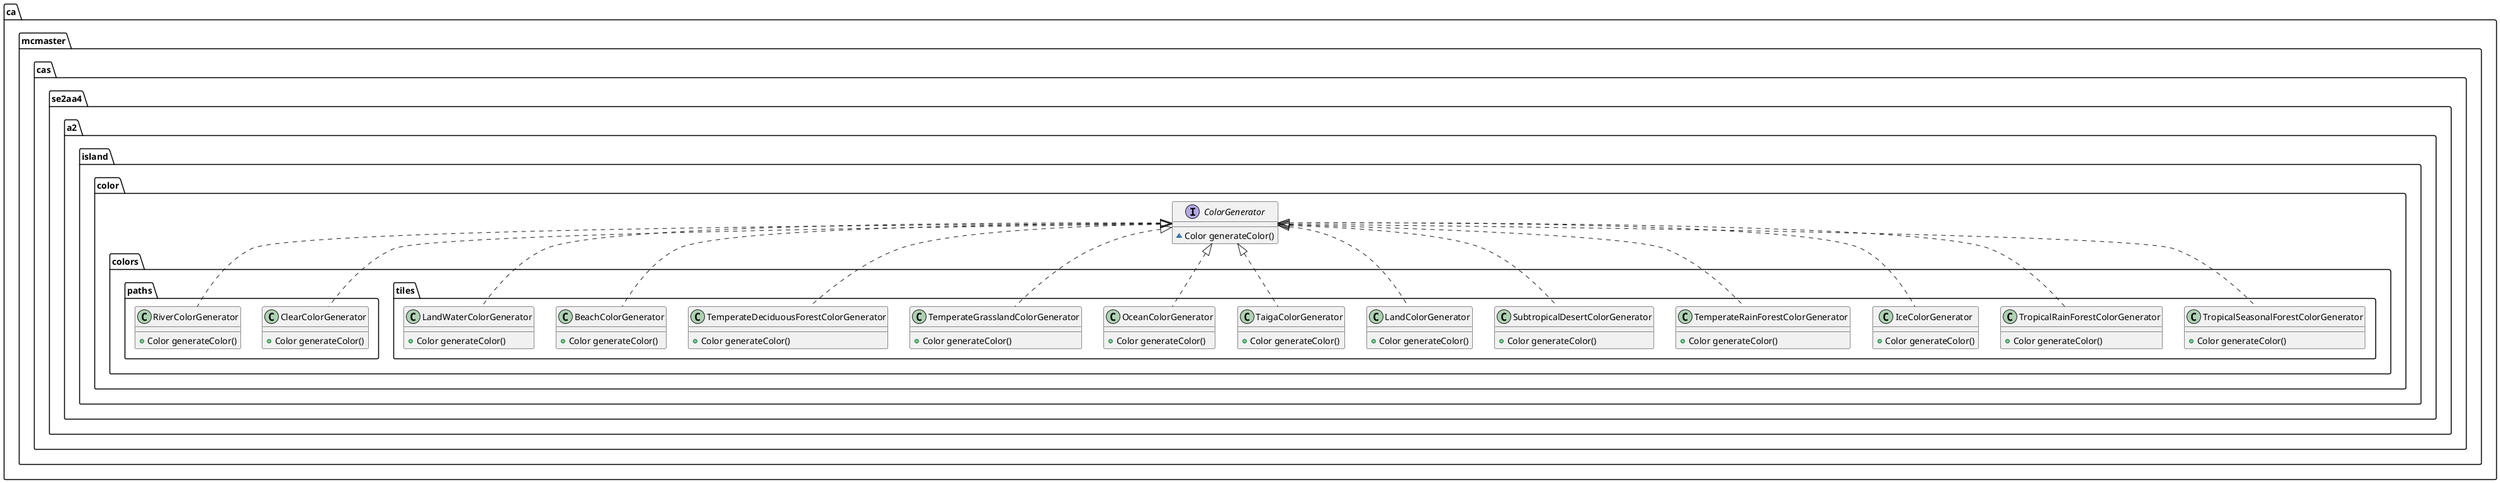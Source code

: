 @startuml
class ca.mcmaster.cas.se2aa4.a2.island.color.colors.tiles.TropicalSeasonalForestColorGenerator {
+ Color generateColor()
}
class ca.mcmaster.cas.se2aa4.a2.island.color.colors.tiles.TropicalRainForestColorGenerator {
+ Color generateColor()
}
class ca.mcmaster.cas.se2aa4.a2.island.color.colors.tiles.IceColorGenerator {
+ Color generateColor()
}
class ca.mcmaster.cas.se2aa4.a2.island.color.colors.tiles.TemperateRainForestColorGenerator {
+ Color generateColor()
}
class ca.mcmaster.cas.se2aa4.a2.island.color.colors.tiles.SubtropicalDesertColorGenerator {
+ Color generateColor()
}
class ca.mcmaster.cas.se2aa4.a2.island.color.colors.tiles.LandColorGenerator {
+ Color generateColor()
}
class ca.mcmaster.cas.se2aa4.a2.island.color.colors.tiles.TaigaColorGenerator {
+ Color generateColor()
}
class ca.mcmaster.cas.se2aa4.a2.island.color.colors.tiles.OceanColorGenerator {
+ Color generateColor()
}
class ca.mcmaster.cas.se2aa4.a2.island.color.colors.tiles.TemperateGrasslandColorGenerator {
+ Color generateColor()
}
class ca.mcmaster.cas.se2aa4.a2.island.color.colors.tiles.TemperateDeciduousForestColorGenerator {
+ Color generateColor()
}
class ca.mcmaster.cas.se2aa4.a2.island.color.colors.paths.ClearColorGenerator {
+ Color generateColor()
}
class ca.mcmaster.cas.se2aa4.a2.island.color.colors.paths.RiverColorGenerator {
+ Color generateColor()
}
interface ca.mcmaster.cas.se2aa4.a2.island.color.ColorGenerator {
~ Color generateColor()
}
class ca.mcmaster.cas.se2aa4.a2.island.color.colors.tiles.BeachColorGenerator {
+ Color generateColor()
}
class ca.mcmaster.cas.se2aa4.a2.island.color.colors.tiles.LandWaterColorGenerator {
+ Color generateColor()
}


ca.mcmaster.cas.se2aa4.a2.island.color.ColorGenerator <|.. ca.mcmaster.cas.se2aa4.a2.island.color.colors.tiles.TropicalSeasonalForestColorGenerator
ca.mcmaster.cas.se2aa4.a2.island.color.ColorGenerator <|.. ca.mcmaster.cas.se2aa4.a2.island.color.colors.tiles.TropicalRainForestColorGenerator
ca.mcmaster.cas.se2aa4.a2.island.color.ColorGenerator <|.. ca.mcmaster.cas.se2aa4.a2.island.color.colors.tiles.IceColorGenerator
ca.mcmaster.cas.se2aa4.a2.island.color.ColorGenerator <|.. ca.mcmaster.cas.se2aa4.a2.island.color.colors.tiles.TemperateRainForestColorGenerator
ca.mcmaster.cas.se2aa4.a2.island.color.ColorGenerator <|.. ca.mcmaster.cas.se2aa4.a2.island.color.colors.tiles.SubtropicalDesertColorGenerator
ca.mcmaster.cas.se2aa4.a2.island.color.ColorGenerator <|.. ca.mcmaster.cas.se2aa4.a2.island.color.colors.tiles.LandColorGenerator
ca.mcmaster.cas.se2aa4.a2.island.color.ColorGenerator <|.. ca.mcmaster.cas.se2aa4.a2.island.color.colors.tiles.TaigaColorGenerator
ca.mcmaster.cas.se2aa4.a2.island.color.ColorGenerator <|.. ca.mcmaster.cas.se2aa4.a2.island.color.colors.tiles.OceanColorGenerator
ca.mcmaster.cas.se2aa4.a2.island.color.ColorGenerator <|.. ca.mcmaster.cas.se2aa4.a2.island.color.colors.tiles.TemperateGrasslandColorGenerator
ca.mcmaster.cas.se2aa4.a2.island.color.ColorGenerator <|.. ca.mcmaster.cas.se2aa4.a2.island.color.colors.tiles.TemperateDeciduousForestColorGenerator
ca.mcmaster.cas.se2aa4.a2.island.color.ColorGenerator <|.. ca.mcmaster.cas.se2aa4.a2.island.color.colors.paths.ClearColorGenerator
ca.mcmaster.cas.se2aa4.a2.island.color.ColorGenerator <|.. ca.mcmaster.cas.se2aa4.a2.island.color.colors.paths.RiverColorGenerator
ca.mcmaster.cas.se2aa4.a2.island.color.ColorGenerator <|.. ca.mcmaster.cas.se2aa4.a2.island.color.colors.tiles.BeachColorGenerator
ca.mcmaster.cas.se2aa4.a2.island.color.ColorGenerator <|.. ca.mcmaster.cas.se2aa4.a2.island.color.colors.tiles.LandWaterColorGenerator
@enduml
